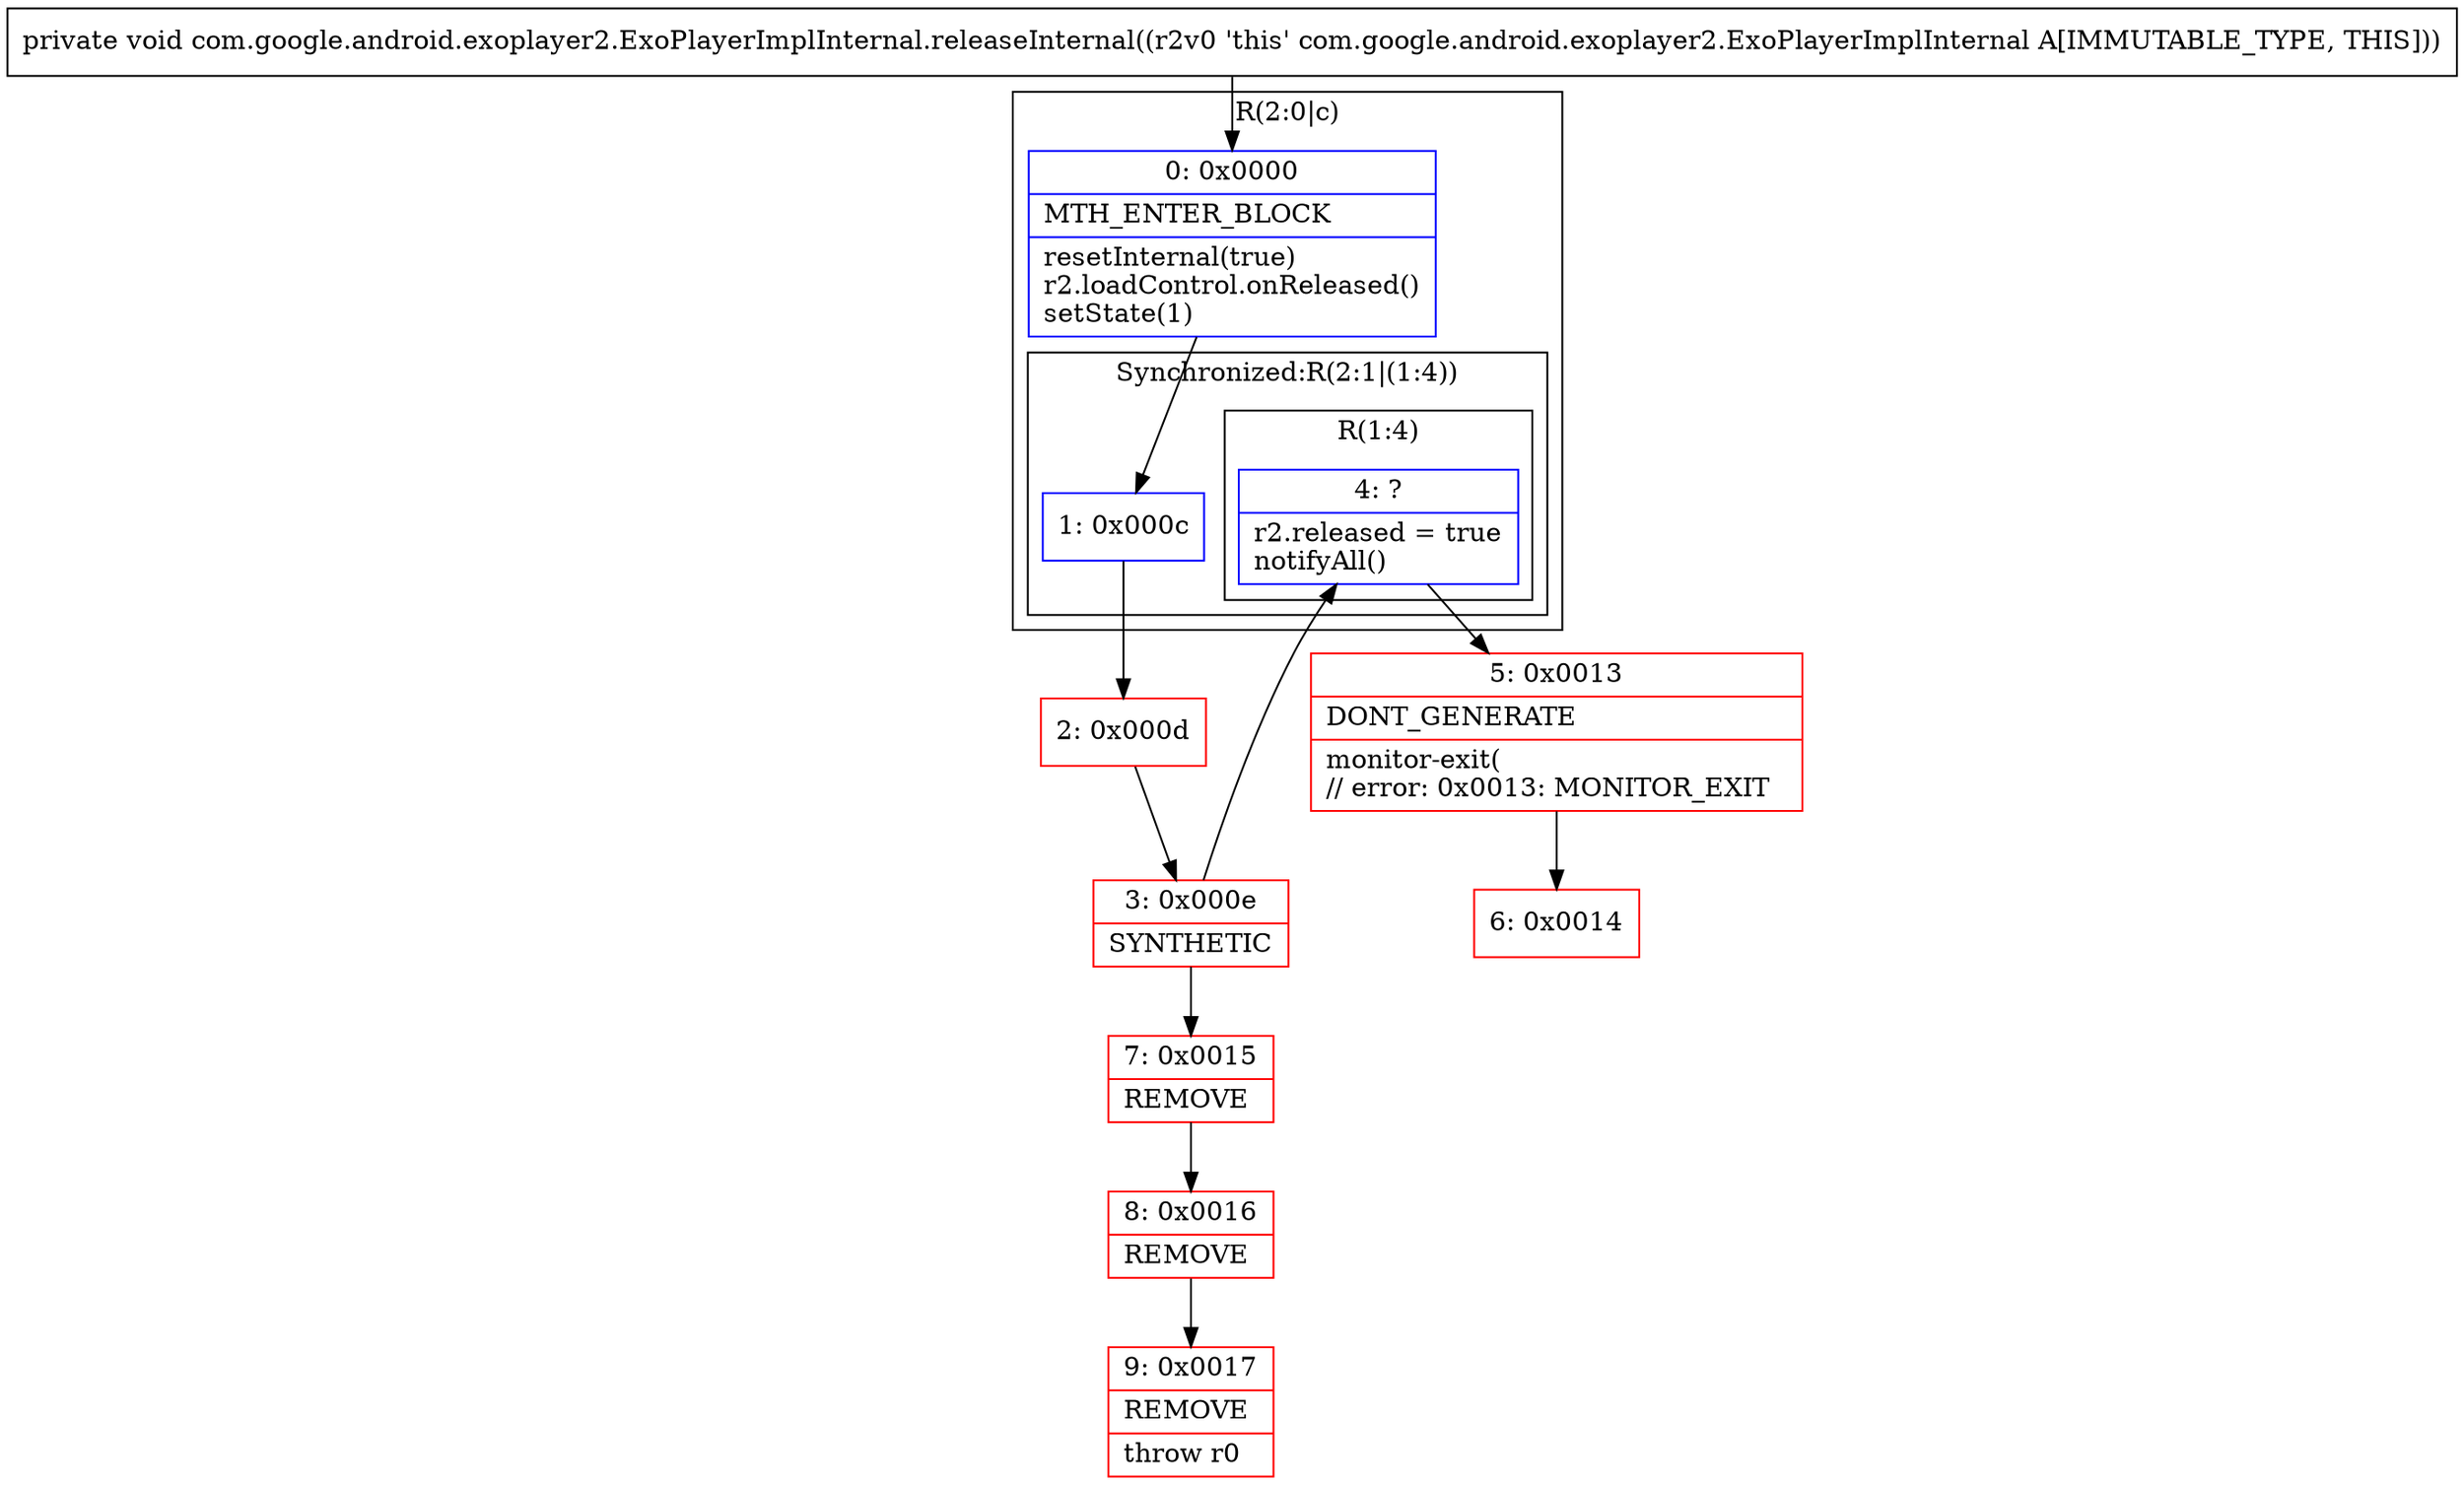 digraph "CFG forcom.google.android.exoplayer2.ExoPlayerImplInternal.releaseInternal()V" {
subgraph cluster_Region_1940156120 {
label = "R(2:0|c)";
node [shape=record,color=blue];
Node_0 [shape=record,label="{0\:\ 0x0000|MTH_ENTER_BLOCK\l|resetInternal(true)\lr2.loadControl.onReleased()\lsetState(1)\l}"];
subgraph cluster_SynchronizedRegion_1355796607 {
label = "Synchronized:R(2:1|(1:4))";
node [shape=record,color=blue];
Node_1 [shape=record,label="{1\:\ 0x000c}"];
subgraph cluster_Region_1391355914 {
label = "R(1:4)";
node [shape=record,color=blue];
Node_4 [shape=record,label="{4\:\ ?|r2.released = true\lnotifyAll()\l}"];
}
}
}
Node_2 [shape=record,color=red,label="{2\:\ 0x000d}"];
Node_3 [shape=record,color=red,label="{3\:\ 0x000e|SYNTHETIC\l}"];
Node_5 [shape=record,color=red,label="{5\:\ 0x0013|DONT_GENERATE\l|monitor\-exit(\l\/\/ error: 0x0013: MONITOR_EXIT  \l}"];
Node_6 [shape=record,color=red,label="{6\:\ 0x0014}"];
Node_7 [shape=record,color=red,label="{7\:\ 0x0015|REMOVE\l}"];
Node_8 [shape=record,color=red,label="{8\:\ 0x0016|REMOVE\l}"];
Node_9 [shape=record,color=red,label="{9\:\ 0x0017|REMOVE\l|throw r0\l}"];
MethodNode[shape=record,label="{private void com.google.android.exoplayer2.ExoPlayerImplInternal.releaseInternal((r2v0 'this' com.google.android.exoplayer2.ExoPlayerImplInternal A[IMMUTABLE_TYPE, THIS])) }"];
MethodNode -> Node_0;
Node_0 -> Node_1;
Node_1 -> Node_2;
Node_4 -> Node_5;
Node_2 -> Node_3;
Node_3 -> Node_4;
Node_3 -> Node_7;
Node_5 -> Node_6;
Node_7 -> Node_8;
Node_8 -> Node_9;
}

